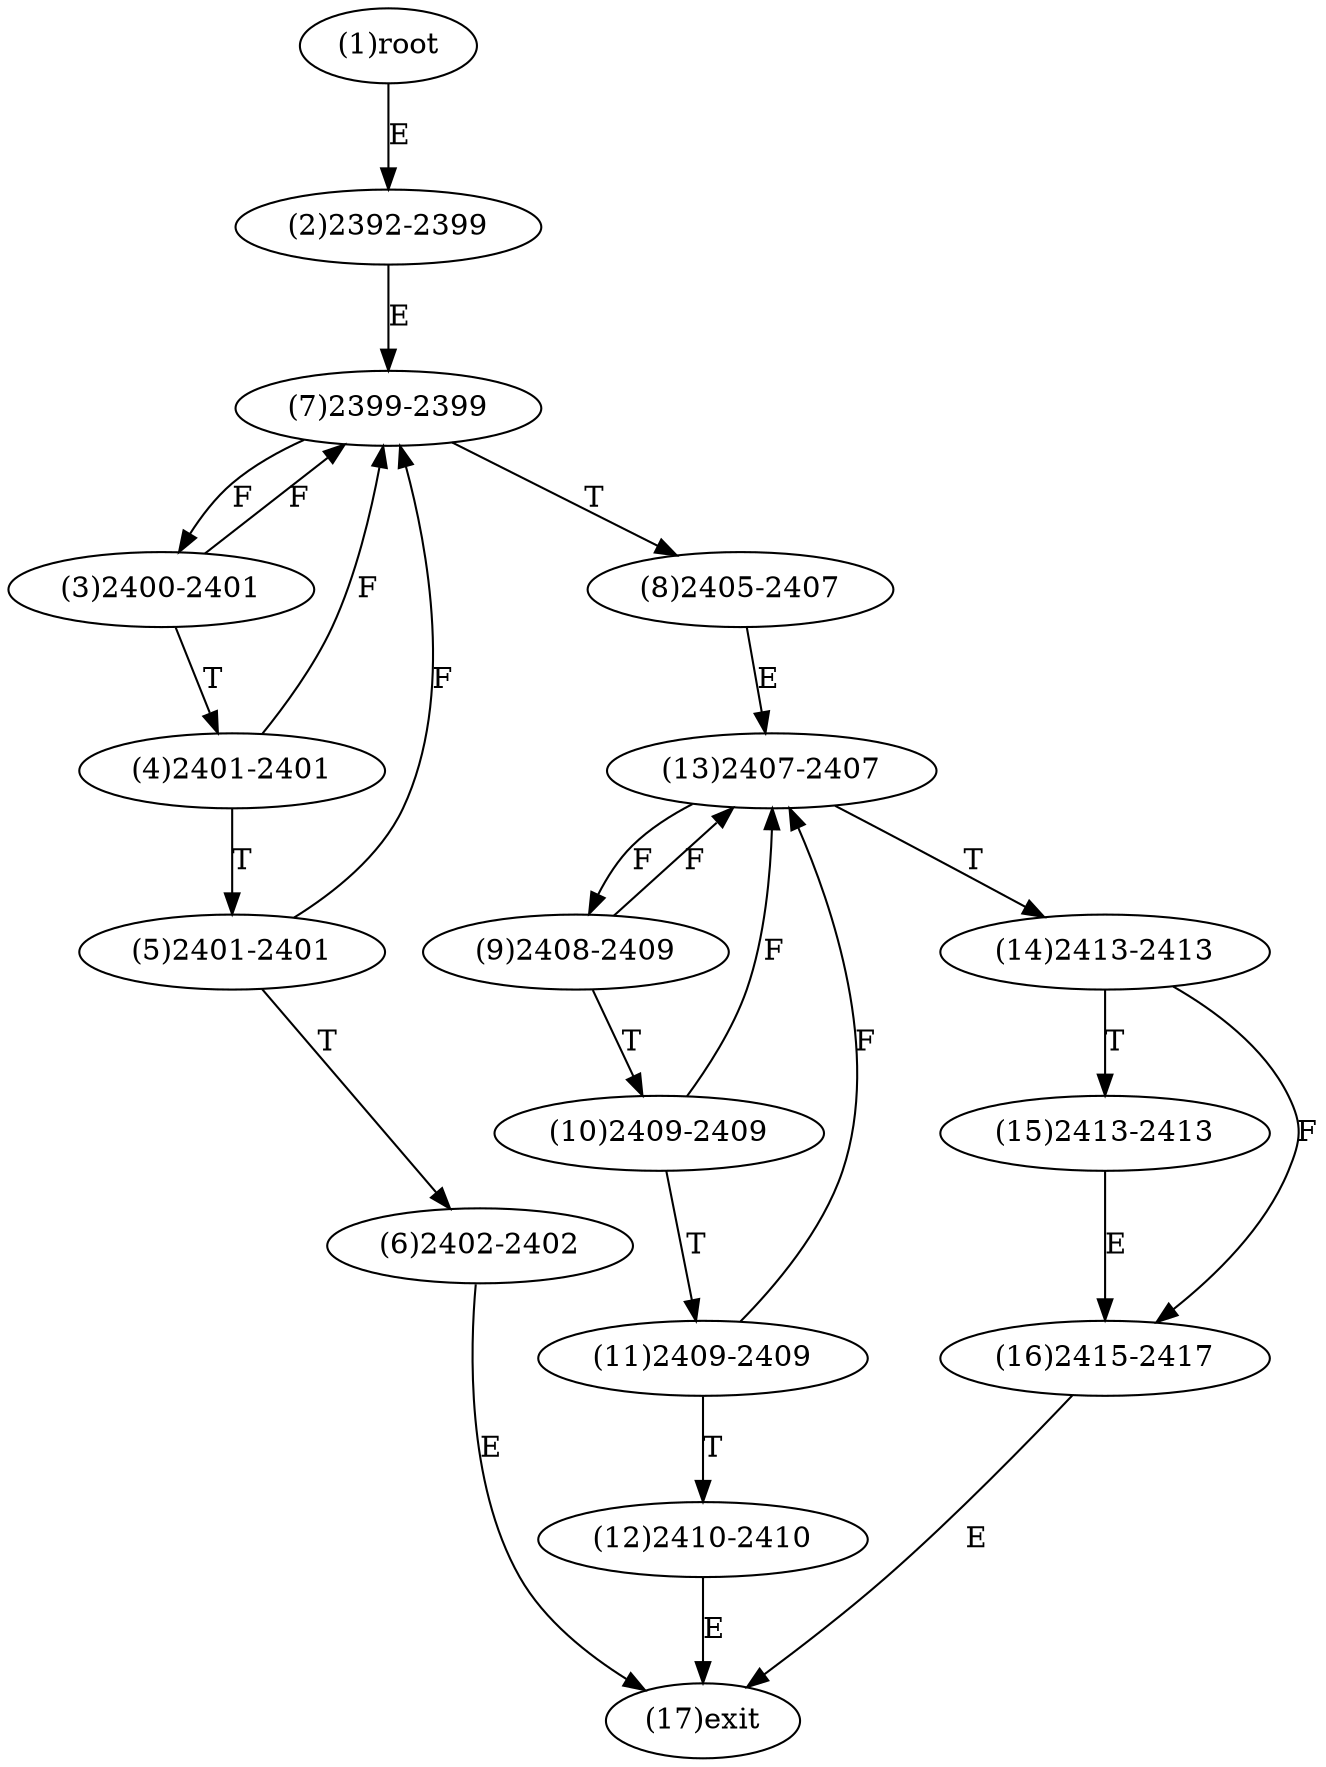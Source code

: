digraph "" { 
1[ label="(1)root"];
2[ label="(2)2392-2399"];
3[ label="(3)2400-2401"];
4[ label="(4)2401-2401"];
5[ label="(5)2401-2401"];
6[ label="(6)2402-2402"];
7[ label="(7)2399-2399"];
8[ label="(8)2405-2407"];
9[ label="(9)2408-2409"];
10[ label="(10)2409-2409"];
11[ label="(11)2409-2409"];
12[ label="(12)2410-2410"];
13[ label="(13)2407-2407"];
14[ label="(14)2413-2413"];
15[ label="(15)2413-2413"];
17[ label="(17)exit"];
16[ label="(16)2415-2417"];
1->2[ label="E"];
2->7[ label="E"];
3->7[ label="F"];
3->4[ label="T"];
4->7[ label="F"];
4->5[ label="T"];
5->7[ label="F"];
5->6[ label="T"];
6->17[ label="E"];
7->3[ label="F"];
7->8[ label="T"];
8->13[ label="E"];
9->13[ label="F"];
9->10[ label="T"];
10->13[ label="F"];
10->11[ label="T"];
11->13[ label="F"];
11->12[ label="T"];
12->17[ label="E"];
13->9[ label="F"];
13->14[ label="T"];
14->16[ label="F"];
14->15[ label="T"];
15->16[ label="E"];
16->17[ label="E"];
}
